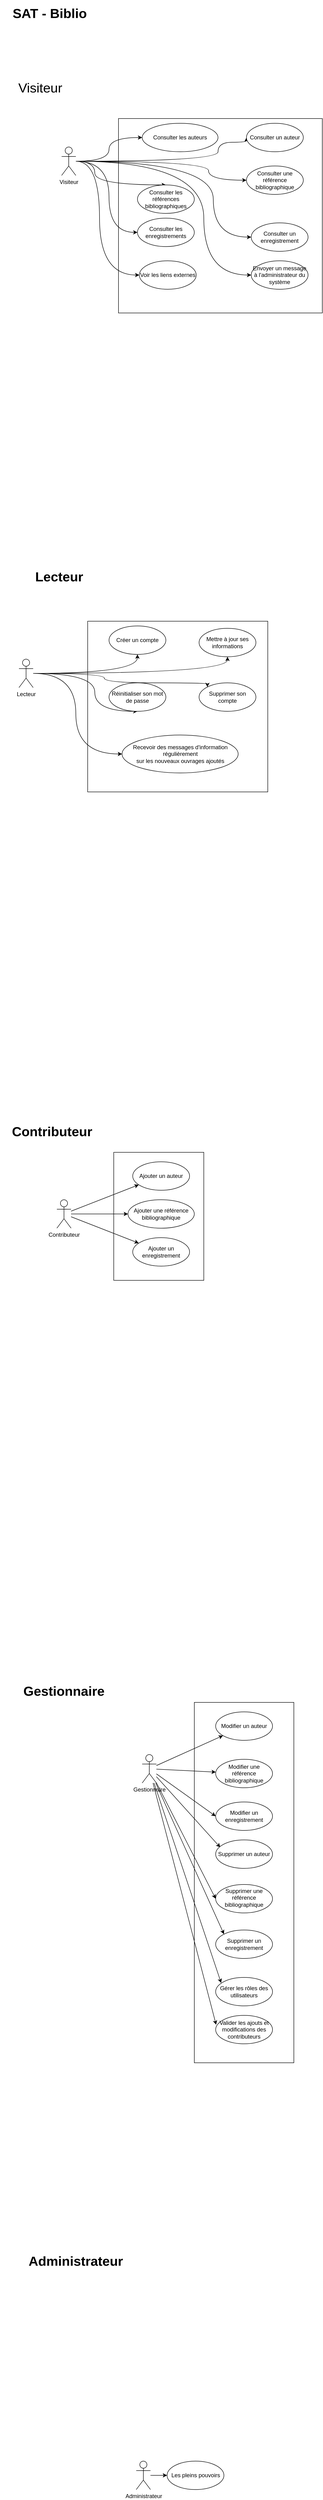 <mxfile version="15.4.0" type="device"><diagram id="Em2wpV3c2cgJbu5WR6Ki" name="Page-1"><mxGraphModel dx="768" dy="482" grid="1" gridSize="10" guides="1" tooltips="1" connect="1" arrows="1" fold="1" page="1" pageScale="1" pageWidth="827" pageHeight="1169" math="0" shadow="0"><root><mxCell id="0"/><mxCell id="1" parent="0"/><mxCell id="_Bn1iGlFNULQ8V_kJr_D-49" value="" style="html=1;verticalAlign=middle;" vertex="1" parent="1"><mxGeometry x="430" y="3590" width="210" height="760" as="geometry"/></mxCell><mxCell id="_Bn1iGlFNULQ8V_kJr_D-30" value="" style="html=1;verticalAlign=middle;" vertex="1" parent="1"><mxGeometry x="205" y="1310" width="380" height="360" as="geometry"/></mxCell><mxCell id="_Bn1iGlFNULQ8V_kJr_D-42" value="" style="html=1;verticalAlign=middle;" vertex="1" parent="1"><mxGeometry x="260" y="2430" width="190" height="270" as="geometry"/></mxCell><mxCell id="_Bn1iGlFNULQ8V_kJr_D-2" value="" style="html=1;" vertex="1" parent="1"><mxGeometry x="270" y="250" width="430" height="410" as="geometry"/></mxCell><mxCell id="_Bn1iGlFNULQ8V_kJr_D-5" value="" style="edgeStyle=orthogonalEdgeStyle;rounded=0;orthogonalLoop=1;jettySize=auto;html=1;curved=1;" edge="1" parent="1" source="_Bn1iGlFNULQ8V_kJr_D-1" target="_Bn1iGlFNULQ8V_kJr_D-4"><mxGeometry relative="1" as="geometry"/></mxCell><mxCell id="_Bn1iGlFNULQ8V_kJr_D-8" value="" style="edgeStyle=orthogonalEdgeStyle;rounded=0;orthogonalLoop=1;jettySize=auto;html=1;curved=1;" edge="1" parent="1" source="_Bn1iGlFNULQ8V_kJr_D-1" target="_Bn1iGlFNULQ8V_kJr_D-7"><mxGeometry relative="1" as="geometry"><Array as="points"><mxPoint x="220" y="340"/><mxPoint x="220" y="390"/></Array></mxGeometry></mxCell><mxCell id="_Bn1iGlFNULQ8V_kJr_D-12" value="" style="edgeStyle=orthogonalEdgeStyle;rounded=0;orthogonalLoop=1;jettySize=auto;html=1;curved=1;entryX=0;entryY=0.5;entryDx=0;entryDy=0;" edge="1" parent="1" source="_Bn1iGlFNULQ8V_kJr_D-1" target="_Bn1iGlFNULQ8V_kJr_D-11"><mxGeometry relative="1" as="geometry"><Array as="points"><mxPoint x="480" y="340"/><mxPoint x="480" y="300"/><mxPoint x="540" y="300"/></Array></mxGeometry></mxCell><mxCell id="_Bn1iGlFNULQ8V_kJr_D-14" value="" style="edgeStyle=orthogonalEdgeStyle;rounded=0;orthogonalLoop=1;jettySize=auto;html=1;curved=1;entryX=0;entryY=0.5;entryDx=0;entryDy=0;" edge="1" parent="1" source="_Bn1iGlFNULQ8V_kJr_D-1" target="_Bn1iGlFNULQ8V_kJr_D-13"><mxGeometry relative="1" as="geometry"><Array as="points"><mxPoint x="460" y="340"/><mxPoint x="460" y="380"/></Array></mxGeometry></mxCell><mxCell id="_Bn1iGlFNULQ8V_kJr_D-16" value="" style="edgeStyle=orthogonalEdgeStyle;rounded=0;orthogonalLoop=1;jettySize=auto;html=1;curved=1;" edge="1" parent="1" source="_Bn1iGlFNULQ8V_kJr_D-1" target="_Bn1iGlFNULQ8V_kJr_D-15"><mxGeometry relative="1" as="geometry"><Array as="points"><mxPoint x="250" y="340"/><mxPoint x="250" y="490"/></Array></mxGeometry></mxCell><mxCell id="_Bn1iGlFNULQ8V_kJr_D-18" value="" style="edgeStyle=orthogonalEdgeStyle;rounded=0;orthogonalLoop=1;jettySize=auto;html=1;curved=1;" edge="1" parent="1" source="_Bn1iGlFNULQ8V_kJr_D-1" target="_Bn1iGlFNULQ8V_kJr_D-17"><mxGeometry relative="1" as="geometry"><Array as="points"><mxPoint x="470" y="340"/><mxPoint x="470" y="500"/></Array></mxGeometry></mxCell><mxCell id="_Bn1iGlFNULQ8V_kJr_D-21" value="" style="edgeStyle=orthogonalEdgeStyle;rounded=0;orthogonalLoop=1;jettySize=auto;html=1;curved=1;" edge="1" parent="1" source="_Bn1iGlFNULQ8V_kJr_D-1" target="_Bn1iGlFNULQ8V_kJr_D-20"><mxGeometry relative="1" as="geometry"><Array as="points"><mxPoint x="230" y="340"/><mxPoint x="230" y="580"/></Array></mxGeometry></mxCell><mxCell id="_Bn1iGlFNULQ8V_kJr_D-23" value="" style="edgeStyle=orthogonalEdgeStyle;rounded=0;orthogonalLoop=1;jettySize=auto;html=1;curved=1;" edge="1" parent="1" source="_Bn1iGlFNULQ8V_kJr_D-1" target="_Bn1iGlFNULQ8V_kJr_D-22"><mxGeometry relative="1" as="geometry"><Array as="points"><mxPoint x="450" y="340"/><mxPoint x="450" y="580"/></Array></mxGeometry></mxCell><mxCell id="_Bn1iGlFNULQ8V_kJr_D-1" value="Visiteur" style="shape=umlActor;verticalLabelPosition=bottom;verticalAlign=top;html=1;" vertex="1" parent="1"><mxGeometry x="150" y="310" width="30" height="60" as="geometry"/></mxCell><mxCell id="_Bn1iGlFNULQ8V_kJr_D-4" value="Consulter les auteurs" style="ellipse;whiteSpace=wrap;html=1;verticalAlign=middle;" vertex="1" parent="1"><mxGeometry x="320" y="260" width="160" height="60" as="geometry"/></mxCell><mxCell id="_Bn1iGlFNULQ8V_kJr_D-7" value="Consulter les références bibliographiques" style="ellipse;whiteSpace=wrap;html=1;verticalAlign=middle;" vertex="1" parent="1"><mxGeometry x="310" y="390" width="120" height="60" as="geometry"/></mxCell><mxCell id="_Bn1iGlFNULQ8V_kJr_D-11" value="Consulter un auteur" style="ellipse;whiteSpace=wrap;html=1;verticalAlign=middle;" vertex="1" parent="1"><mxGeometry x="540" y="260" width="120" height="60" as="geometry"/></mxCell><mxCell id="_Bn1iGlFNULQ8V_kJr_D-13" value="Consulter une référence bibliographique" style="ellipse;whiteSpace=wrap;html=1;verticalAlign=middle;" vertex="1" parent="1"><mxGeometry x="540" y="350" width="120" height="60" as="geometry"/></mxCell><mxCell id="_Bn1iGlFNULQ8V_kJr_D-15" value="&lt;span&gt;Consulter les enregistrements&lt;/span&gt;" style="ellipse;whiteSpace=wrap;html=1;verticalAlign=middle;" vertex="1" parent="1"><mxGeometry x="310" y="460" width="120" height="60" as="geometry"/></mxCell><mxCell id="_Bn1iGlFNULQ8V_kJr_D-17" value="Consulter un enregistrement" style="ellipse;whiteSpace=wrap;html=1;verticalAlign=middle;" vertex="1" parent="1"><mxGeometry x="550" y="470" width="120" height="60" as="geometry"/></mxCell><mxCell id="_Bn1iGlFNULQ8V_kJr_D-20" value="Voir les liens externes" style="ellipse;whiteSpace=wrap;html=1;verticalAlign=middle;" vertex="1" parent="1"><mxGeometry x="314" y="550" width="120" height="60" as="geometry"/></mxCell><mxCell id="_Bn1iGlFNULQ8V_kJr_D-22" value="Envoyer un message à l'administrateur du système" style="ellipse;whiteSpace=wrap;html=1;verticalAlign=middle;" vertex="1" parent="1"><mxGeometry x="550" y="550" width="120" height="60" as="geometry"/></mxCell><mxCell id="_Bn1iGlFNULQ8V_kJr_D-44" value="" style="rounded=0;orthogonalLoop=1;jettySize=auto;html=1;" edge="1" parent="1" source="_Bn1iGlFNULQ8V_kJr_D-24" target="_Bn1iGlFNULQ8V_kJr_D-43"><mxGeometry relative="1" as="geometry"/></mxCell><mxCell id="_Bn1iGlFNULQ8V_kJr_D-46" value="" style="rounded=0;orthogonalLoop=1;jettySize=auto;html=1;" edge="1" parent="1" source="_Bn1iGlFNULQ8V_kJr_D-24" target="_Bn1iGlFNULQ8V_kJr_D-45"><mxGeometry relative="1" as="geometry"/></mxCell><mxCell id="_Bn1iGlFNULQ8V_kJr_D-48" value="" style="rounded=0;orthogonalLoop=1;jettySize=auto;html=1;" edge="1" parent="1" source="_Bn1iGlFNULQ8V_kJr_D-24" target="_Bn1iGlFNULQ8V_kJr_D-47"><mxGeometry relative="1" as="geometry"/></mxCell><mxCell id="_Bn1iGlFNULQ8V_kJr_D-24" value="Contributeur" style="shape=umlActor;verticalLabelPosition=bottom;verticalAlign=top;html=1;" vertex="1" parent="1"><mxGeometry x="140" y="2530" width="30" height="60" as="geometry"/></mxCell><mxCell id="_Bn1iGlFNULQ8V_kJr_D-51" value="" style="rounded=0;orthogonalLoop=1;jettySize=auto;html=1;" edge="1" parent="1" source="_Bn1iGlFNULQ8V_kJr_D-25" target="_Bn1iGlFNULQ8V_kJr_D-50"><mxGeometry relative="1" as="geometry"/></mxCell><mxCell id="_Bn1iGlFNULQ8V_kJr_D-53" value="" style="rounded=0;orthogonalLoop=1;jettySize=auto;html=1;" edge="1" parent="1" source="_Bn1iGlFNULQ8V_kJr_D-25" target="_Bn1iGlFNULQ8V_kJr_D-52"><mxGeometry relative="1" as="geometry"/></mxCell><mxCell id="_Bn1iGlFNULQ8V_kJr_D-55" value="" style="rounded=0;orthogonalLoop=1;jettySize=auto;html=1;entryX=0;entryY=0.5;entryDx=0;entryDy=0;" edge="1" parent="1" source="_Bn1iGlFNULQ8V_kJr_D-25" target="_Bn1iGlFNULQ8V_kJr_D-54"><mxGeometry relative="1" as="geometry"/></mxCell><mxCell id="_Bn1iGlFNULQ8V_kJr_D-57" value="" style="rounded=0;orthogonalLoop=1;jettySize=auto;html=1;entryX=0;entryY=0;entryDx=0;entryDy=0;" edge="1" parent="1" source="_Bn1iGlFNULQ8V_kJr_D-25" target="_Bn1iGlFNULQ8V_kJr_D-56"><mxGeometry relative="1" as="geometry"/></mxCell><mxCell id="_Bn1iGlFNULQ8V_kJr_D-59" value="" style="rounded=0;orthogonalLoop=1;jettySize=auto;html=1;entryX=0;entryY=0.5;entryDx=0;entryDy=0;" edge="1" parent="1" source="_Bn1iGlFNULQ8V_kJr_D-25" target="_Bn1iGlFNULQ8V_kJr_D-58"><mxGeometry relative="1" as="geometry"/></mxCell><mxCell id="_Bn1iGlFNULQ8V_kJr_D-61" value="" style="rounded=0;orthogonalLoop=1;jettySize=auto;html=1;entryX=0.081;entryY=0.261;entryDx=0;entryDy=0;entryPerimeter=0;" edge="1" parent="1" source="_Bn1iGlFNULQ8V_kJr_D-25" target="_Bn1iGlFNULQ8V_kJr_D-60"><mxGeometry relative="1" as="geometry"/></mxCell><mxCell id="_Bn1iGlFNULQ8V_kJr_D-65" value="" style="edgeStyle=none;rounded=0;orthogonalLoop=1;jettySize=auto;html=1;entryX=0.097;entryY=0.194;entryDx=0;entryDy=0;entryPerimeter=0;" edge="1" parent="1" source="_Bn1iGlFNULQ8V_kJr_D-25" target="_Bn1iGlFNULQ8V_kJr_D-64"><mxGeometry relative="1" as="geometry"/></mxCell><mxCell id="_Bn1iGlFNULQ8V_kJr_D-67" value="" style="edgeStyle=none;rounded=0;orthogonalLoop=1;jettySize=auto;html=1;entryX=0.008;entryY=0.328;entryDx=0;entryDy=0;entryPerimeter=0;" edge="1" parent="1" source="_Bn1iGlFNULQ8V_kJr_D-25" target="_Bn1iGlFNULQ8V_kJr_D-66"><mxGeometry relative="1" as="geometry"/></mxCell><mxCell id="_Bn1iGlFNULQ8V_kJr_D-25" value="Gestionnaire" style="shape=umlActor;verticalLabelPosition=bottom;verticalAlign=top;html=1;" vertex="1" parent="1"><mxGeometry x="320" y="3700" width="30" height="60" as="geometry"/></mxCell><mxCell id="_Bn1iGlFNULQ8V_kJr_D-70" value="" style="edgeStyle=none;rounded=0;orthogonalLoop=1;jettySize=auto;html=1;" edge="1" parent="1" source="_Bn1iGlFNULQ8V_kJr_D-26" target="_Bn1iGlFNULQ8V_kJr_D-69"><mxGeometry relative="1" as="geometry"/></mxCell><mxCell id="_Bn1iGlFNULQ8V_kJr_D-26" value="Administrateur" style="shape=umlActor;verticalLabelPosition=bottom;verticalAlign=top;html=1;" vertex="1" parent="1"><mxGeometry x="307.5" y="5190" width="30" height="60" as="geometry"/></mxCell><mxCell id="_Bn1iGlFNULQ8V_kJr_D-32" value="" style="edgeStyle=orthogonalEdgeStyle;curved=1;rounded=0;orthogonalLoop=1;jettySize=auto;html=1;" edge="1" parent="1" source="_Bn1iGlFNULQ8V_kJr_D-27" target="_Bn1iGlFNULQ8V_kJr_D-31"><mxGeometry relative="1" as="geometry"/></mxCell><mxCell id="_Bn1iGlFNULQ8V_kJr_D-35" value="" style="edgeStyle=orthogonalEdgeStyle;curved=1;rounded=0;orthogonalLoop=1;jettySize=auto;html=1;" edge="1" parent="1" source="_Bn1iGlFNULQ8V_kJr_D-27" target="_Bn1iGlFNULQ8V_kJr_D-34"><mxGeometry relative="1" as="geometry"><Array as="points"><mxPoint x="500" y="1420"/></Array></mxGeometry></mxCell><mxCell id="_Bn1iGlFNULQ8V_kJr_D-37" value="" style="edgeStyle=orthogonalEdgeStyle;curved=1;rounded=0;orthogonalLoop=1;jettySize=auto;html=1;" edge="1" parent="1" source="_Bn1iGlFNULQ8V_kJr_D-27" target="_Bn1iGlFNULQ8V_kJr_D-36"><mxGeometry relative="1" as="geometry"><Array as="points"><mxPoint x="220" y="1420"/><mxPoint x="220" y="1500"/></Array></mxGeometry></mxCell><mxCell id="_Bn1iGlFNULQ8V_kJr_D-39" value="" style="edgeStyle=orthogonalEdgeStyle;curved=1;rounded=0;orthogonalLoop=1;jettySize=auto;html=1;entryX=0;entryY=0;entryDx=0;entryDy=0;" edge="1" parent="1" source="_Bn1iGlFNULQ8V_kJr_D-27" target="_Bn1iGlFNULQ8V_kJr_D-38"><mxGeometry relative="1" as="geometry"><Array as="points"><mxPoint x="240" y="1420"/><mxPoint x="240" y="1440"/><mxPoint x="458" y="1440"/></Array></mxGeometry></mxCell><mxCell id="_Bn1iGlFNULQ8V_kJr_D-41" value="" style="edgeStyle=orthogonalEdgeStyle;curved=1;rounded=0;orthogonalLoop=1;jettySize=auto;html=1;" edge="1" parent="1" source="_Bn1iGlFNULQ8V_kJr_D-27" target="_Bn1iGlFNULQ8V_kJr_D-40"><mxGeometry relative="1" as="geometry"><Array as="points"><mxPoint x="180" y="1420"/><mxPoint x="180" y="1590"/></Array></mxGeometry></mxCell><mxCell id="_Bn1iGlFNULQ8V_kJr_D-27" value="Lecteur" style="shape=umlActor;verticalLabelPosition=bottom;verticalAlign=top;html=1;" vertex="1" parent="1"><mxGeometry x="60" y="1390" width="30" height="60" as="geometry"/></mxCell><mxCell id="_Bn1iGlFNULQ8V_kJr_D-31" value="Créer un compte" style="ellipse;whiteSpace=wrap;html=1;verticalAlign=middle;" vertex="1" parent="1"><mxGeometry x="250" y="1320" width="120" height="60" as="geometry"/></mxCell><mxCell id="_Bn1iGlFNULQ8V_kJr_D-34" value="Mettre à jour ses informations" style="ellipse;whiteSpace=wrap;html=1;verticalAlign=middle;" vertex="1" parent="1"><mxGeometry x="440" y="1325" width="120" height="60" as="geometry"/></mxCell><mxCell id="_Bn1iGlFNULQ8V_kJr_D-36" value="Réinitialiser son mot de passe" style="ellipse;whiteSpace=wrap;html=1;verticalAlign=middle;" vertex="1" parent="1"><mxGeometry x="250" y="1440" width="120" height="60" as="geometry"/></mxCell><mxCell id="_Bn1iGlFNULQ8V_kJr_D-38" value="Supprimer son compte" style="ellipse;whiteSpace=wrap;html=1;verticalAlign=middle;" vertex="1" parent="1"><mxGeometry x="440" y="1440" width="120" height="60" as="geometry"/></mxCell><mxCell id="_Bn1iGlFNULQ8V_kJr_D-40" value="Recevoir des messages d'information régulièrement&lt;br&gt;sur les nouveaux ouvrages ajoutés" style="ellipse;whiteSpace=wrap;html=1;verticalAlign=middle;" vertex="1" parent="1"><mxGeometry x="277.5" y="1550" width="245" height="80" as="geometry"/></mxCell><mxCell id="_Bn1iGlFNULQ8V_kJr_D-43" value="Ajouter un auteur&lt;br&gt;" style="ellipse;whiteSpace=wrap;html=1;verticalAlign=middle;" vertex="1" parent="1"><mxGeometry x="300" y="2450" width="120" height="60" as="geometry"/></mxCell><mxCell id="_Bn1iGlFNULQ8V_kJr_D-45" value="Ajouter une référence bibliographique" style="ellipse;whiteSpace=wrap;html=1;verticalAlign=middle;" vertex="1" parent="1"><mxGeometry x="290" y="2530" width="140" height="60" as="geometry"/></mxCell><mxCell id="_Bn1iGlFNULQ8V_kJr_D-47" value="Ajouter un enregistrement" style="ellipse;whiteSpace=wrap;html=1;verticalAlign=middle;" vertex="1" parent="1"><mxGeometry x="300" y="2610" width="120" height="60" as="geometry"/></mxCell><mxCell id="_Bn1iGlFNULQ8V_kJr_D-50" value="Modifier un auteur" style="ellipse;whiteSpace=wrap;html=1;verticalAlign=middle;" vertex="1" parent="1"><mxGeometry x="475" y="3610" width="120" height="60" as="geometry"/></mxCell><mxCell id="_Bn1iGlFNULQ8V_kJr_D-52" value="Modifier une référence bibliographique" style="ellipse;whiteSpace=wrap;html=1;verticalAlign=middle;" vertex="1" parent="1"><mxGeometry x="475" y="3710" width="120" height="60" as="geometry"/></mxCell><mxCell id="_Bn1iGlFNULQ8V_kJr_D-54" value="Modifier un enregistrement" style="ellipse;whiteSpace=wrap;html=1;verticalAlign=middle;" vertex="1" parent="1"><mxGeometry x="475" y="3800" width="120" height="60" as="geometry"/></mxCell><mxCell id="_Bn1iGlFNULQ8V_kJr_D-56" value="Supprimer un enregistrement" style="ellipse;whiteSpace=wrap;html=1;verticalAlign=middle;" vertex="1" parent="1"><mxGeometry x="475" y="4070" width="120" height="60" as="geometry"/></mxCell><mxCell id="_Bn1iGlFNULQ8V_kJr_D-58" value="Supprimer une référence bibliographique" style="ellipse;whiteSpace=wrap;html=1;verticalAlign=top;" vertex="1" parent="1"><mxGeometry x="475" y="3974" width="120" height="60" as="geometry"/></mxCell><mxCell id="_Bn1iGlFNULQ8V_kJr_D-60" value="Supprimer un auteur" style="ellipse;whiteSpace=wrap;html=1;verticalAlign=middle;" vertex="1" parent="1"><mxGeometry x="475" y="3880" width="120" height="60" as="geometry"/></mxCell><mxCell id="_Bn1iGlFNULQ8V_kJr_D-64" value="Gérer les rôles des utilisateurs" style="ellipse;whiteSpace=wrap;html=1;verticalAlign=middle;" vertex="1" parent="1"><mxGeometry x="475" y="4170" width="120" height="60" as="geometry"/></mxCell><mxCell id="_Bn1iGlFNULQ8V_kJr_D-66" value="Valider les ajouts et modifications des contributeurs" style="ellipse;whiteSpace=wrap;html=1;verticalAlign=middle;" vertex="1" parent="1"><mxGeometry x="475" y="4250" width="120" height="60" as="geometry"/></mxCell><mxCell id="_Bn1iGlFNULQ8V_kJr_D-69" value="Les pleins pouvoirs" style="ellipse;whiteSpace=wrap;html=1;verticalAlign=middle;" vertex="1" parent="1"><mxGeometry x="372.5" y="5190" width="120" height="60" as="geometry"/></mxCell><mxCell id="_Bn1iGlFNULQ8V_kJr_D-71" value="SAT - Biblio" style="text;align=center;fontStyle=1;verticalAlign=middle;spacingLeft=3;spacingRight=3;strokeColor=none;rotatable=0;points=[[0,0.5],[1,0.5]];portConstraint=eastwest;fontSize=28;" vertex="1" parent="1"><mxGeometry x="25" width="200" height="50" as="geometry"/></mxCell><mxCell id="_Bn1iGlFNULQ8V_kJr_D-72" value="Lecteur" style="text;align=center;fontStyle=1;verticalAlign=middle;spacingLeft=3;spacingRight=3;strokeColor=none;rotatable=0;points=[[0,0.5],[1,0.5]];portConstraint=eastwest;fontSize=28;" vertex="1" parent="1"><mxGeometry x="75" y="1200" width="140" height="26" as="geometry"/></mxCell><mxCell id="_Bn1iGlFNULQ8V_kJr_D-73" value="Contributeur" style="text;align=center;fontStyle=1;verticalAlign=middle;spacingLeft=3;spacingRight=3;strokeColor=none;rotatable=0;points=[[0,0.5],[1,0.5]];portConstraint=eastwest;fontSize=28;" vertex="1" parent="1"><mxGeometry x="20" y="2370" width="220" height="26" as="geometry"/></mxCell><mxCell id="_Bn1iGlFNULQ8V_kJr_D-74" value="Gestionnaire" style="text;align=center;fontStyle=1;verticalAlign=middle;spacingLeft=3;spacingRight=3;strokeColor=none;rotatable=0;points=[[0,0.5],[1,0.5]];portConstraint=eastwest;fontSize=28;" vertex="1" parent="1"><mxGeometry x="75" y="3550" width="160" height="26" as="geometry"/></mxCell><mxCell id="_Bn1iGlFNULQ8V_kJr_D-75" value="Administrateur" style="text;align=center;fontStyle=1;verticalAlign=middle;spacingLeft=3;spacingRight=3;strokeColor=none;rotatable=0;points=[[0,0.5],[1,0.5]];portConstraint=eastwest;fontSize=28;" vertex="1" parent="1"><mxGeometry x="40" y="4730" width="280" height="70" as="geometry"/></mxCell><mxCell id="_Bn1iGlFNULQ8V_kJr_D-76" value="Visiteur" style="text;html=1;strokeColor=none;fillColor=none;align=center;verticalAlign=middle;whiteSpace=wrap;rounded=0;fontSize=28;" vertex="1" parent="1"><mxGeometry x="40" y="170" width="130" height="30" as="geometry"/></mxCell></root></mxGraphModel></diagram></mxfile>